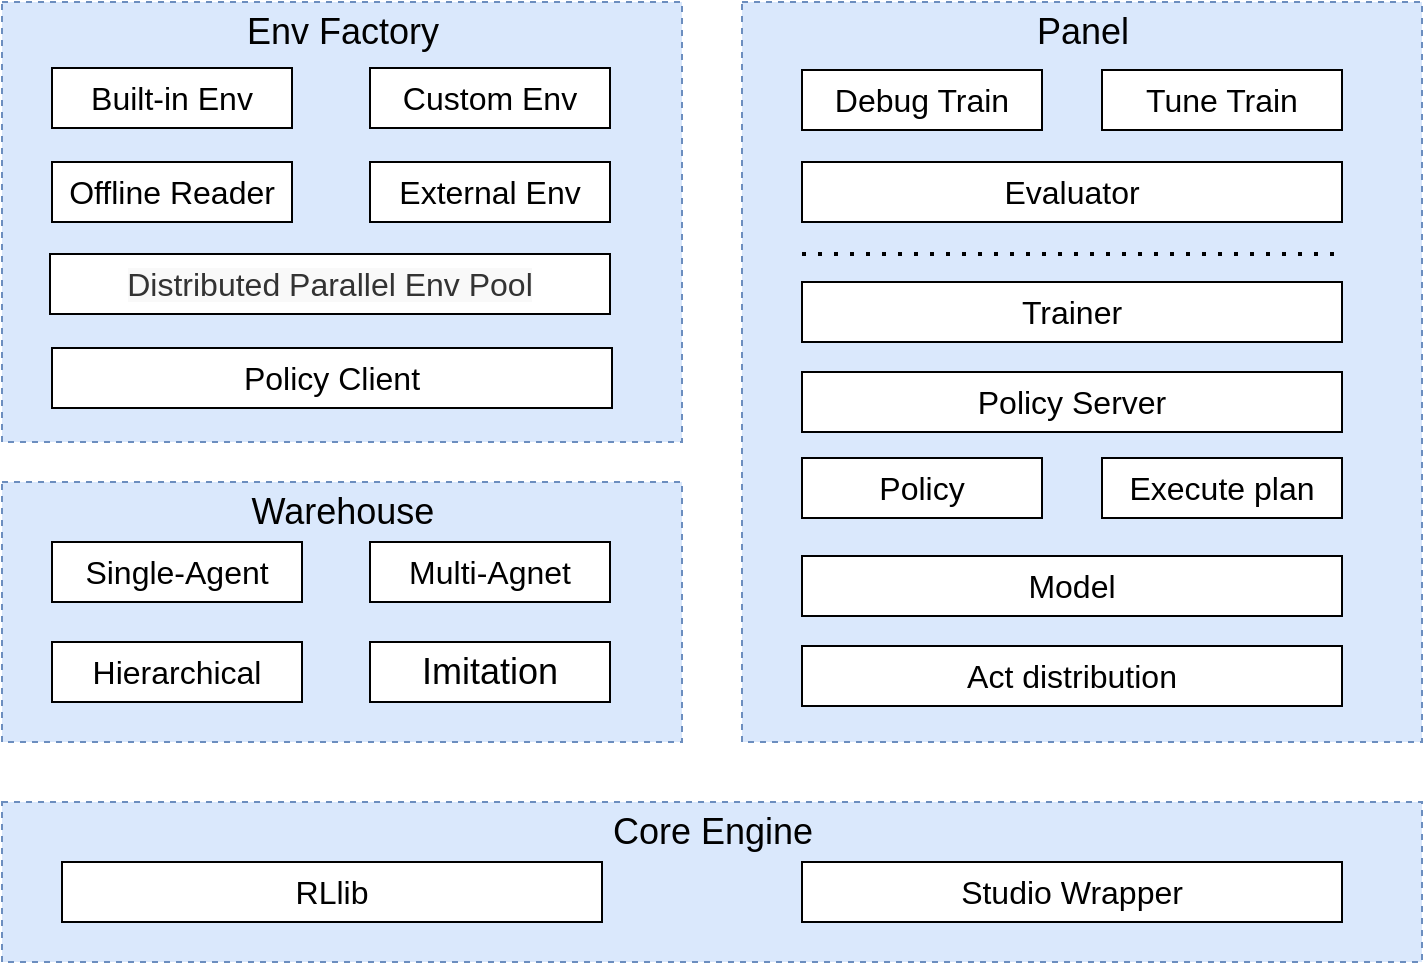 <mxfile version="16.6.5" type="github">
  <diagram id="o__K3W2H5ZiVcGC9l-t1" name="Page-1">
    <mxGraphModel dx="946" dy="614" grid="1" gridSize="10" guides="1" tooltips="1" connect="1" arrows="1" fold="1" page="1" pageScale="1" pageWidth="827" pageHeight="1169" math="0" shadow="0">
      <root>
        <mxCell id="0" />
        <mxCell id="1" parent="0" />
        <mxCell id="Gda5yAScNebLMUTnura5-2" value="" style="rounded=0;whiteSpace=wrap;html=1;fillColor=#dae8fc;strokeColor=#6c8ebf;dashed=1;" vertex="1" parent="1">
          <mxGeometry x="30" y="370" width="340" height="220" as="geometry" />
        </mxCell>
        <mxCell id="Gda5yAScNebLMUTnura5-7" value="Env Factory" style="text;html=1;strokeColor=none;fillColor=none;align=center;verticalAlign=middle;whiteSpace=wrap;rounded=0;fontSize=18;" vertex="1" parent="1">
          <mxGeometry x="137.5" y="370" width="125" height="30" as="geometry" />
        </mxCell>
        <mxCell id="Gda5yAScNebLMUTnura5-8" value="&lt;span style=&quot;font-size: 16px&quot;&gt;Built-in Env&lt;/span&gt;" style="rounded=0;whiteSpace=wrap;html=1;fontSize=18;" vertex="1" parent="1">
          <mxGeometry x="55" y="403" width="120" height="30" as="geometry" />
        </mxCell>
        <mxCell id="Gda5yAScNebLMUTnura5-12" value="&lt;span style=&quot;font-size: 16px&quot;&gt;External Env&lt;/span&gt;" style="rounded=0;whiteSpace=wrap;html=1;fontSize=18;" vertex="1" parent="1">
          <mxGeometry x="214" y="450" width="120" height="30" as="geometry" />
        </mxCell>
        <mxCell id="Gda5yAScNebLMUTnura5-13" value="&lt;span style=&quot;font-size: 16px&quot;&gt;Offline Reader&lt;/span&gt;" style="rounded=0;whiteSpace=wrap;html=1;fontSize=18;" vertex="1" parent="1">
          <mxGeometry x="55" y="450" width="120" height="30" as="geometry" />
        </mxCell>
        <mxCell id="Gda5yAScNebLMUTnura5-14" value="&lt;span style=&quot;font-size: 16px&quot;&gt;Custom Env&lt;/span&gt;" style="rounded=0;whiteSpace=wrap;html=1;fontSize=18;" vertex="1" parent="1">
          <mxGeometry x="214" y="403" width="120" height="30" as="geometry" />
        </mxCell>
        <mxCell id="Gda5yAScNebLMUTnura5-15" value="&lt;font style=&quot;font-size: 16px&quot;&gt;&lt;span id=&quot;w_15&quot; class=&quot;&quot; style=&quot;color: rgb(51 , 51 , 51) ; font-family: &amp;#34;arial&amp;#34; , &amp;#34;pingfang sc&amp;#34; , &amp;#34;hiragino sans gb&amp;#34; , &amp;#34;stheiti&amp;#34; , &amp;#34;microsoft yahei&amp;#34; , &amp;#34;wenquanyi micro hei&amp;#34; , sans-serif ; text-align: left ; background-color: rgb(249 , 249 , 249)&quot;&gt;Distributed&amp;nbsp;&lt;/span&gt;&lt;span id=&quot;w_16&quot; class=&quot;&quot; style=&quot;color: rgb(51 , 51 , 51) ; font-family: &amp;#34;arial&amp;#34; , &amp;#34;pingfang sc&amp;#34; , &amp;#34;hiragino sans gb&amp;#34; , &amp;#34;stheiti&amp;#34; , &amp;#34;microsoft yahei&amp;#34; , &amp;#34;wenquanyi micro hei&amp;#34; , sans-serif ; text-align: left ; background-color: rgb(249 , 249 , 249)&quot;&gt;Parallel Env Pool&lt;/span&gt;&lt;/font&gt;" style="rounded=0;whiteSpace=wrap;html=1;fontSize=18;" vertex="1" parent="1">
          <mxGeometry x="54" y="496" width="280" height="30" as="geometry" />
        </mxCell>
        <mxCell id="Gda5yAScNebLMUTnura5-16" value="&lt;span style=&quot;font-size: 16px&quot;&gt;Policy Client&lt;/span&gt;" style="rounded=0;whiteSpace=wrap;html=1;fontSize=18;" vertex="1" parent="1">
          <mxGeometry x="55" y="543" width="280" height="30" as="geometry" />
        </mxCell>
        <mxCell id="Gda5yAScNebLMUTnura5-20" value="" style="rounded=0;whiteSpace=wrap;html=1;fillColor=#dae8fc;strokeColor=#6c8ebf;dashed=1;" vertex="1" parent="1">
          <mxGeometry x="30" y="610" width="340" height="130" as="geometry" />
        </mxCell>
        <mxCell id="Gda5yAScNebLMUTnura5-22" value="Warehouse" style="text;html=1;strokeColor=none;fillColor=none;align=center;verticalAlign=middle;whiteSpace=wrap;rounded=0;fontSize=18;" vertex="1" parent="1">
          <mxGeometry x="137.5" y="610" width="125" height="30" as="geometry" />
        </mxCell>
        <mxCell id="Gda5yAScNebLMUTnura5-23" value="&lt;span style=&quot;font-size: 16px&quot;&gt;Single-Agent&lt;/span&gt;" style="rounded=0;whiteSpace=wrap;html=1;fontSize=18;" vertex="1" parent="1">
          <mxGeometry x="55" y="640" width="125" height="30" as="geometry" />
        </mxCell>
        <mxCell id="Gda5yAScNebLMUTnura5-24" value="&lt;span style=&quot;font-size: 16px&quot;&gt;Multi-Agnet&lt;/span&gt;" style="rounded=0;whiteSpace=wrap;html=1;fontSize=18;" vertex="1" parent="1">
          <mxGeometry x="214" y="640" width="120" height="30" as="geometry" />
        </mxCell>
        <mxCell id="Gda5yAScNebLMUTnura5-27" value="&lt;span style=&quot;font-size: 16px&quot;&gt;Hierarchical&lt;/span&gt;" style="rounded=0;whiteSpace=wrap;html=1;fontSize=18;" vertex="1" parent="1">
          <mxGeometry x="55" y="690" width="125" height="30" as="geometry" />
        </mxCell>
        <mxCell id="Gda5yAScNebLMUTnura5-28" value="Imitation" style="rounded=0;whiteSpace=wrap;html=1;fontSize=18;" vertex="1" parent="1">
          <mxGeometry x="214" y="690" width="120" height="30" as="geometry" />
        </mxCell>
        <mxCell id="Gda5yAScNebLMUTnura5-34" style="edgeStyle=orthogonalEdgeStyle;rounded=0;orthogonalLoop=1;jettySize=auto;html=1;exitX=0.5;exitY=1;exitDx=0;exitDy=0;fontSize=16;strokeWidth=3;" edge="1" parent="1" source="Gda5yAScNebLMUTnura5-20" target="Gda5yAScNebLMUTnura5-20">
          <mxGeometry relative="1" as="geometry" />
        </mxCell>
        <mxCell id="Gda5yAScNebLMUTnura5-35" style="edgeStyle=orthogonalEdgeStyle;rounded=0;orthogonalLoop=1;jettySize=auto;html=1;exitX=0.5;exitY=1;exitDx=0;exitDy=0;fontSize=16;strokeWidth=3;" edge="1" parent="1">
          <mxGeometry relative="1" as="geometry">
            <mxPoint x="560" y="740" as="sourcePoint" />
            <mxPoint x="560" y="740" as="targetPoint" />
          </mxGeometry>
        </mxCell>
        <mxCell id="Gda5yAScNebLMUTnura5-38" value="" style="rounded=0;whiteSpace=wrap;html=1;fillColor=#dae8fc;strokeColor=#6c8ebf;dashed=1;" vertex="1" parent="1">
          <mxGeometry x="400" y="370" width="340" height="370" as="geometry" />
        </mxCell>
        <mxCell id="Gda5yAScNebLMUTnura5-39" value="Panel" style="text;html=1;strokeColor=none;fillColor=none;align=center;verticalAlign=middle;whiteSpace=wrap;rounded=0;fontSize=18;" vertex="1" parent="1">
          <mxGeometry x="507.5" y="370" width="125" height="30" as="geometry" />
        </mxCell>
        <mxCell id="Gda5yAScNebLMUTnura5-40" value="&lt;span style=&quot;font-size: 16px&quot;&gt;Debug Train&lt;/span&gt;" style="rounded=0;whiteSpace=wrap;html=1;fontSize=18;" vertex="1" parent="1">
          <mxGeometry x="430" y="404" width="120" height="30" as="geometry" />
        </mxCell>
        <mxCell id="Gda5yAScNebLMUTnura5-41" value="&lt;span style=&quot;font-size: 16px&quot;&gt;Tune Train&lt;/span&gt;" style="rounded=0;whiteSpace=wrap;html=1;fontSize=18;" vertex="1" parent="1">
          <mxGeometry x="580" y="404" width="120" height="30" as="geometry" />
        </mxCell>
        <mxCell id="Gda5yAScNebLMUTnura5-47" value="&lt;span style=&quot;font-size: 16px&quot;&gt;Policy&lt;/span&gt;" style="rounded=0;whiteSpace=wrap;html=1;fontSize=18;" vertex="1" parent="1">
          <mxGeometry x="430" y="598" width="120" height="30" as="geometry" />
        </mxCell>
        <mxCell id="Gda5yAScNebLMUTnura5-48" value="&lt;span style=&quot;font-size: 16px&quot;&gt;Model&lt;/span&gt;" style="rounded=0;whiteSpace=wrap;html=1;fontSize=18;" vertex="1" parent="1">
          <mxGeometry x="430" y="647" width="270" height="30" as="geometry" />
        </mxCell>
        <mxCell id="Gda5yAScNebLMUTnura5-49" value="&lt;span style=&quot;font-size: 16px&quot;&gt;Execute plan&lt;/span&gt;" style="rounded=0;whiteSpace=wrap;html=1;fontSize=18;" vertex="1" parent="1">
          <mxGeometry x="580" y="598" width="120" height="30" as="geometry" />
        </mxCell>
        <mxCell id="Gda5yAScNebLMUTnura5-50" value="&lt;span style=&quot;font-size: 16px&quot;&gt;Act distribution&lt;/span&gt;" style="rounded=0;whiteSpace=wrap;html=1;fontSize=18;" vertex="1" parent="1">
          <mxGeometry x="430" y="692" width="270" height="30" as="geometry" />
        </mxCell>
        <mxCell id="Gda5yAScNebLMUTnura5-53" value="&lt;span style=&quot;font-size: 16px&quot;&gt;Trainer&lt;/span&gt;" style="rounded=0;whiteSpace=wrap;html=1;fontSize=18;" vertex="1" parent="1">
          <mxGeometry x="430" y="510" width="270" height="30" as="geometry" />
        </mxCell>
        <mxCell id="Gda5yAScNebLMUTnura5-54" value="&lt;span style=&quot;font-size: 16px&quot;&gt;Evaluator&lt;/span&gt;" style="rounded=0;whiteSpace=wrap;html=1;fontSize=18;" vertex="1" parent="1">
          <mxGeometry x="430" y="450" width="270" height="30" as="geometry" />
        </mxCell>
        <mxCell id="Gda5yAScNebLMUTnura5-55" value="&lt;span style=&quot;font-size: 16px&quot;&gt;Policy Server&lt;/span&gt;" style="rounded=0;whiteSpace=wrap;html=1;fontSize=18;" vertex="1" parent="1">
          <mxGeometry x="430" y="555" width="270" height="30" as="geometry" />
        </mxCell>
        <mxCell id="Gda5yAScNebLMUTnura5-56" value="" style="endArrow=none;dashed=1;html=1;dashPattern=1 3;strokeWidth=2;rounded=0;fontSize=16;" edge="1" parent="1">
          <mxGeometry width="50" height="50" relative="1" as="geometry">
            <mxPoint x="430" y="496" as="sourcePoint" />
            <mxPoint x="700" y="496" as="targetPoint" />
          </mxGeometry>
        </mxCell>
        <mxCell id="Gda5yAScNebLMUTnura5-57" value="" style="rounded=0;whiteSpace=wrap;html=1;fillColor=#dae8fc;strokeColor=#6c8ebf;dashed=1;" vertex="1" parent="1">
          <mxGeometry x="30" y="770" width="710" height="80" as="geometry" />
        </mxCell>
        <mxCell id="Gda5yAScNebLMUTnura5-58" value="Core Engine" style="text;html=1;strokeColor=none;fillColor=none;align=center;verticalAlign=middle;whiteSpace=wrap;rounded=0;fontSize=18;" vertex="1" parent="1">
          <mxGeometry x="322.5" y="770" width="125" height="30" as="geometry" />
        </mxCell>
        <mxCell id="Gda5yAScNebLMUTnura5-63" value="&lt;span style=&quot;font-size: 16px&quot;&gt;Studio Wrapper&lt;/span&gt;" style="rounded=0;whiteSpace=wrap;html=1;fontSize=18;" vertex="1" parent="1">
          <mxGeometry x="430" y="800" width="270" height="30" as="geometry" />
        </mxCell>
        <mxCell id="Gda5yAScNebLMUTnura5-65" value="&lt;span style=&quot;font-size: 16px&quot;&gt;RLlib&lt;/span&gt;" style="rounded=0;whiteSpace=wrap;html=1;fontSize=18;" vertex="1" parent="1">
          <mxGeometry x="60" y="800" width="270" height="30" as="geometry" />
        </mxCell>
      </root>
    </mxGraphModel>
  </diagram>
</mxfile>
